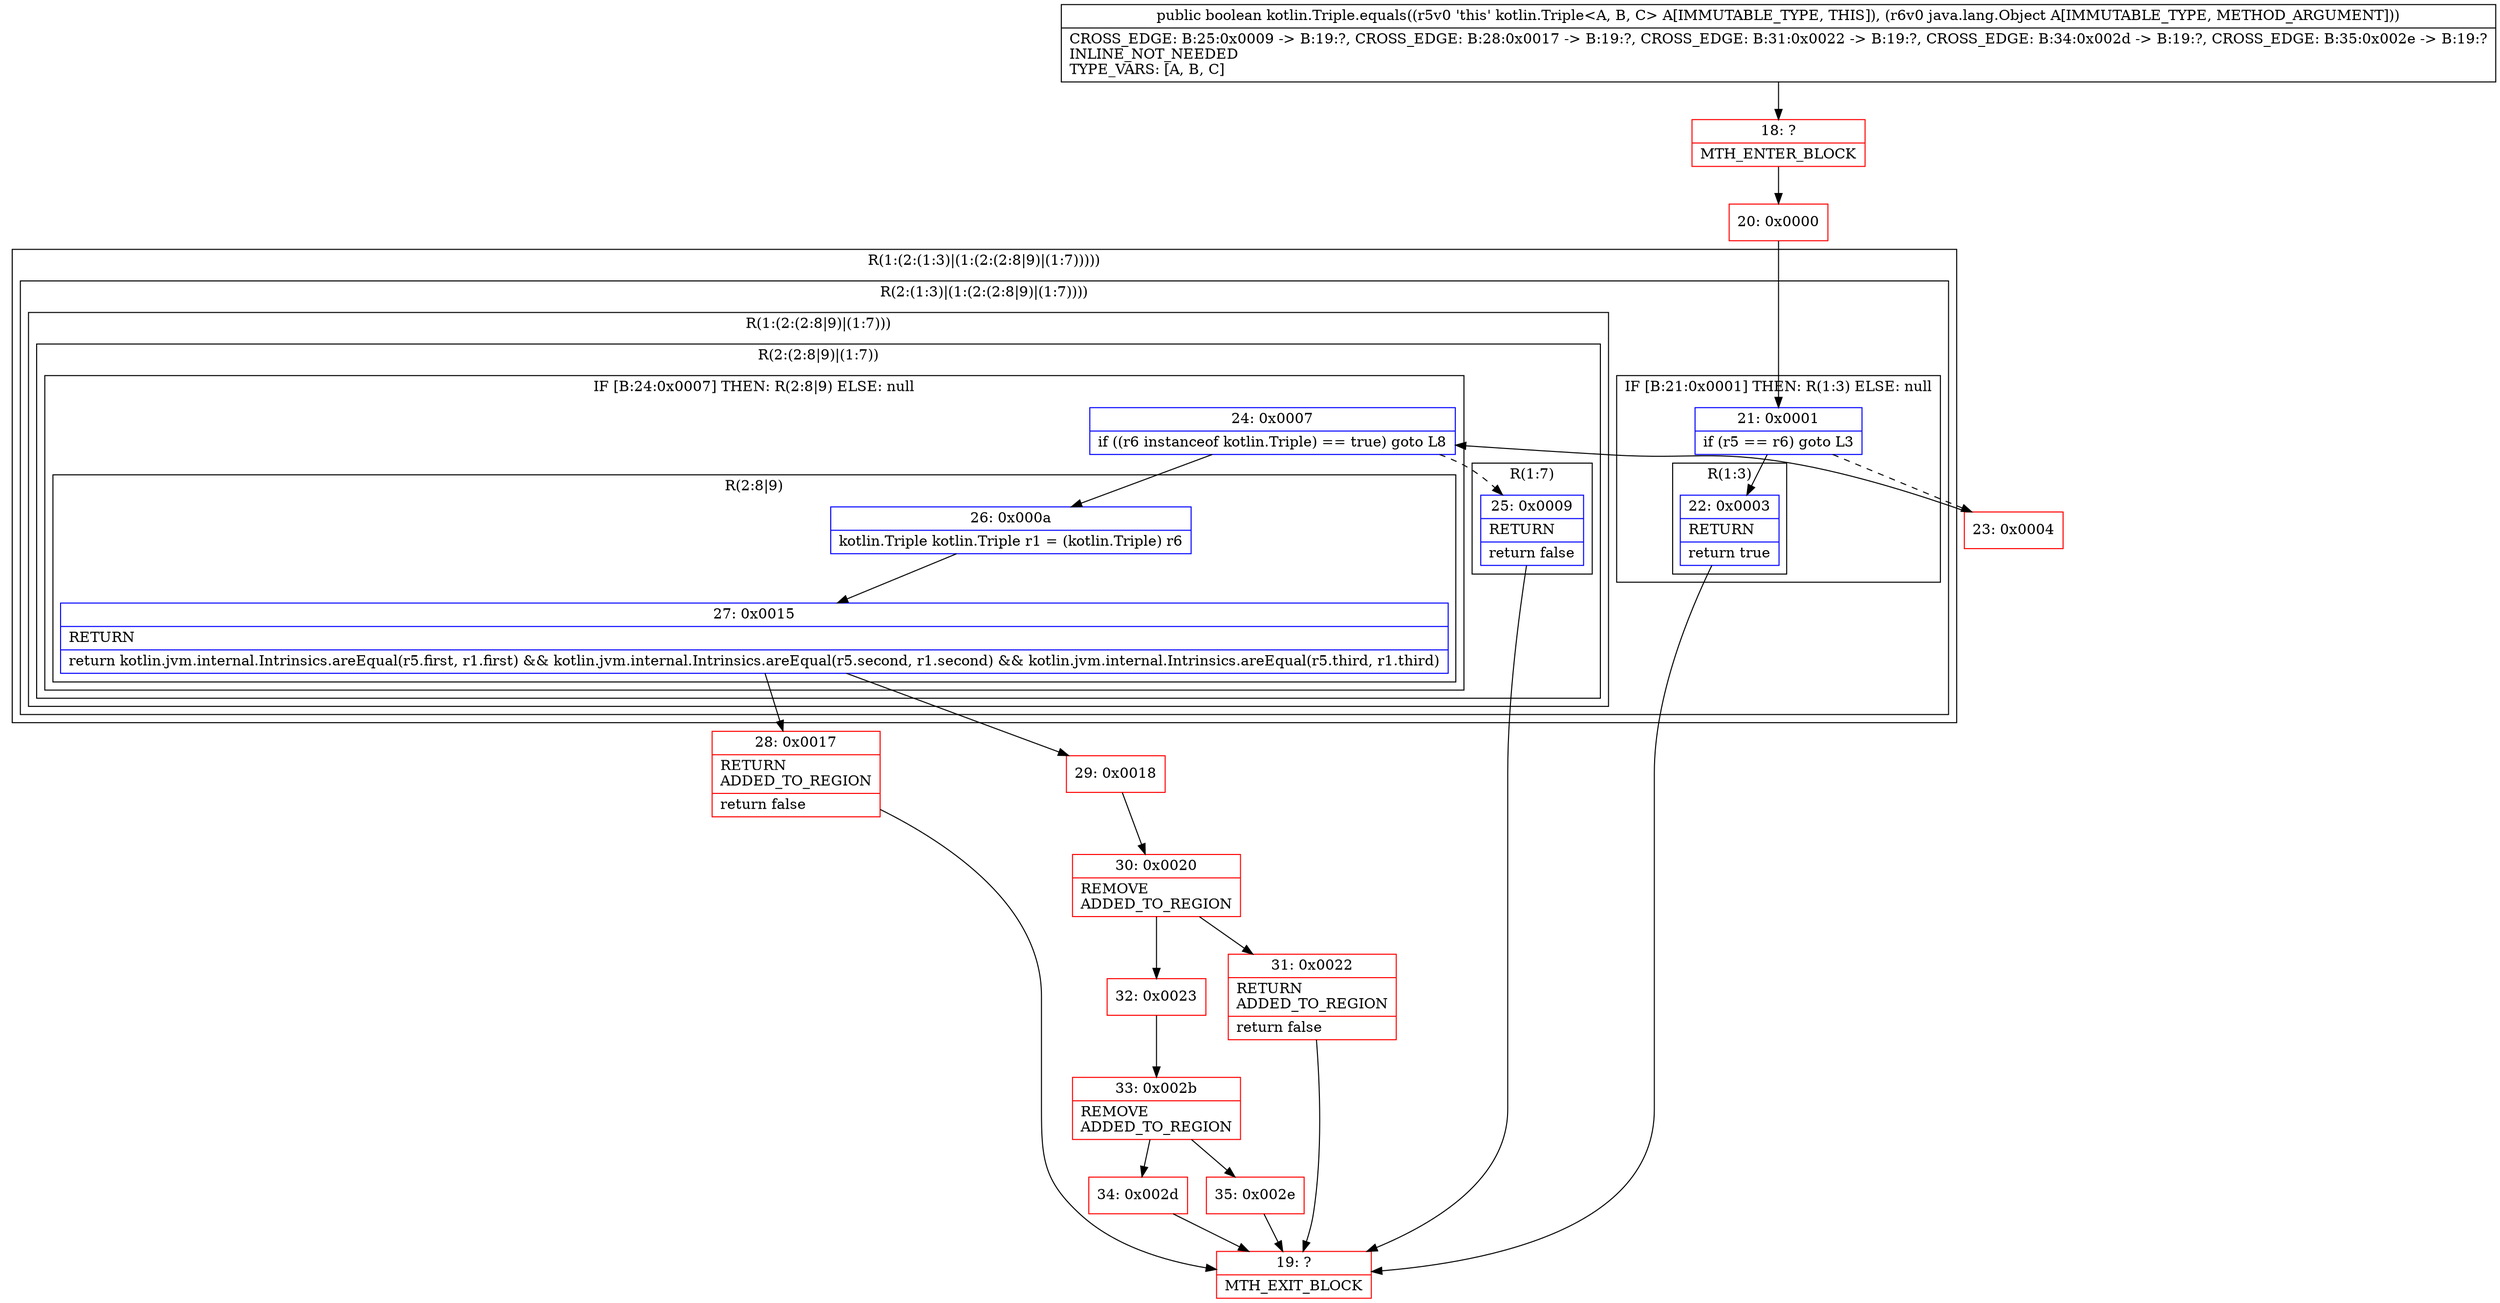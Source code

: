 digraph "CFG forkotlin.Triple.equals(Ljava\/lang\/Object;)Z" {
subgraph cluster_Region_1857649366 {
label = "R(1:(2:(1:3)|(1:(2:(2:8|9)|(1:7)))))";
node [shape=record,color=blue];
subgraph cluster_Region_1665185262 {
label = "R(2:(1:3)|(1:(2:(2:8|9)|(1:7))))";
node [shape=record,color=blue];
subgraph cluster_IfRegion_551706155 {
label = "IF [B:21:0x0001] THEN: R(1:3) ELSE: null";
node [shape=record,color=blue];
Node_21 [shape=record,label="{21\:\ 0x0001|if (r5 == r6) goto L3\l}"];
subgraph cluster_Region_1101410702 {
label = "R(1:3)";
node [shape=record,color=blue];
Node_22 [shape=record,label="{22\:\ 0x0003|RETURN\l|return true\l}"];
}
}
subgraph cluster_Region_1693228198 {
label = "R(1:(2:(2:8|9)|(1:7)))";
node [shape=record,color=blue];
subgraph cluster_Region_48609808 {
label = "R(2:(2:8|9)|(1:7))";
node [shape=record,color=blue];
subgraph cluster_IfRegion_809811809 {
label = "IF [B:24:0x0007] THEN: R(2:8|9) ELSE: null";
node [shape=record,color=blue];
Node_24 [shape=record,label="{24\:\ 0x0007|if ((r6 instanceof kotlin.Triple) == true) goto L8\l}"];
subgraph cluster_Region_594506849 {
label = "R(2:8|9)";
node [shape=record,color=blue];
Node_26 [shape=record,label="{26\:\ 0x000a|kotlin.Triple kotlin.Triple r1 = (kotlin.Triple) r6\l}"];
Node_27 [shape=record,label="{27\:\ 0x0015|RETURN\l|return kotlin.jvm.internal.Intrinsics.areEqual(r5.first, r1.first) && kotlin.jvm.internal.Intrinsics.areEqual(r5.second, r1.second) && kotlin.jvm.internal.Intrinsics.areEqual(r5.third, r1.third)\l}"];
}
}
subgraph cluster_Region_1075761830 {
label = "R(1:7)";
node [shape=record,color=blue];
Node_25 [shape=record,label="{25\:\ 0x0009|RETURN\l|return false\l}"];
}
}
}
}
}
Node_18 [shape=record,color=red,label="{18\:\ ?|MTH_ENTER_BLOCK\l}"];
Node_20 [shape=record,color=red,label="{20\:\ 0x0000}"];
Node_19 [shape=record,color=red,label="{19\:\ ?|MTH_EXIT_BLOCK\l}"];
Node_23 [shape=record,color=red,label="{23\:\ 0x0004}"];
Node_28 [shape=record,color=red,label="{28\:\ 0x0017|RETURN\lADDED_TO_REGION\l|return false\l}"];
Node_29 [shape=record,color=red,label="{29\:\ 0x0018}"];
Node_30 [shape=record,color=red,label="{30\:\ 0x0020|REMOVE\lADDED_TO_REGION\l}"];
Node_31 [shape=record,color=red,label="{31\:\ 0x0022|RETURN\lADDED_TO_REGION\l|return false\l}"];
Node_32 [shape=record,color=red,label="{32\:\ 0x0023}"];
Node_33 [shape=record,color=red,label="{33\:\ 0x002b|REMOVE\lADDED_TO_REGION\l}"];
Node_34 [shape=record,color=red,label="{34\:\ 0x002d}"];
Node_35 [shape=record,color=red,label="{35\:\ 0x002e}"];
MethodNode[shape=record,label="{public boolean kotlin.Triple.equals((r5v0 'this' kotlin.Triple\<A, B, C\> A[IMMUTABLE_TYPE, THIS]), (r6v0 java.lang.Object A[IMMUTABLE_TYPE, METHOD_ARGUMENT]))  | CROSS_EDGE: B:25:0x0009 \-\> B:19:?, CROSS_EDGE: B:28:0x0017 \-\> B:19:?, CROSS_EDGE: B:31:0x0022 \-\> B:19:?, CROSS_EDGE: B:34:0x002d \-\> B:19:?, CROSS_EDGE: B:35:0x002e \-\> B:19:?\lINLINE_NOT_NEEDED\lTYPE_VARS: [A, B, C]\l}"];
MethodNode -> Node_18;Node_21 -> Node_22;
Node_21 -> Node_23[style=dashed];
Node_22 -> Node_19;
Node_24 -> Node_25[style=dashed];
Node_24 -> Node_26;
Node_26 -> Node_27;
Node_27 -> Node_28;
Node_27 -> Node_29;
Node_25 -> Node_19;
Node_18 -> Node_20;
Node_20 -> Node_21;
Node_23 -> Node_24;
Node_28 -> Node_19;
Node_29 -> Node_30;
Node_30 -> Node_31;
Node_30 -> Node_32;
Node_31 -> Node_19;
Node_32 -> Node_33;
Node_33 -> Node_34;
Node_33 -> Node_35;
Node_34 -> Node_19;
Node_35 -> Node_19;
}

